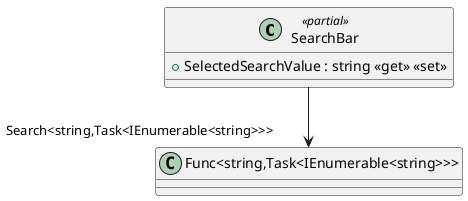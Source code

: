 @startuml
class SearchBar <<partial>> {
    + SelectedSearchValue : string <<get>> <<set>>
}
class "Func<string,Task<IEnumerable<string>>>" {
}
SearchBar --> "Search<string,Task<IEnumerable<string>>>" "Func<string,Task<IEnumerable<string>>>"
@enduml
